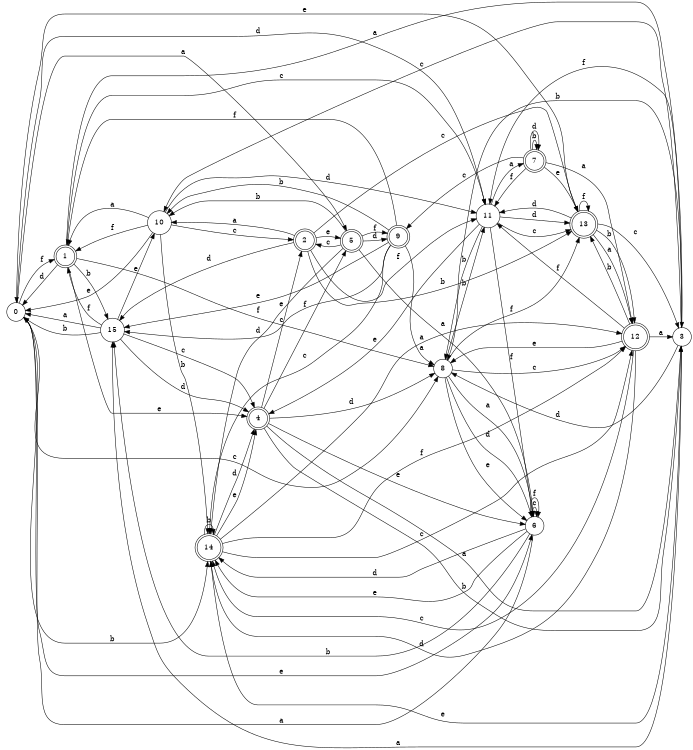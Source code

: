 digraph n13_2 {
__start0 [label="" shape="none"];

rankdir=LR;
size="8,5";

s0 [style="filled", color="black", fillcolor="white" shape="circle", label="0"];
s1 [style="rounded,filled", color="black", fillcolor="white" shape="doublecircle", label="1"];
s2 [style="rounded,filled", color="black", fillcolor="white" shape="doublecircle", label="2"];
s3 [style="filled", color="black", fillcolor="white" shape="circle", label="3"];
s4 [style="rounded,filled", color="black", fillcolor="white" shape="doublecircle", label="4"];
s5 [style="rounded,filled", color="black", fillcolor="white" shape="doublecircle", label="5"];
s6 [style="filled", color="black", fillcolor="white" shape="circle", label="6"];
s7 [style="rounded,filled", color="black", fillcolor="white" shape="doublecircle", label="7"];
s8 [style="filled", color="black", fillcolor="white" shape="circle", label="8"];
s9 [style="rounded,filled", color="black", fillcolor="white" shape="doublecircle", label="9"];
s10 [style="filled", color="black", fillcolor="white" shape="circle", label="10"];
s11 [style="filled", color="black", fillcolor="white" shape="circle", label="11"];
s12 [style="rounded,filled", color="black", fillcolor="white" shape="doublecircle", label="12"];
s13 [style="rounded,filled", color="black", fillcolor="white" shape="doublecircle", label="13"];
s14 [style="rounded,filled", color="black", fillcolor="white" shape="doublecircle", label="14"];
s15 [style="filled", color="black", fillcolor="white" shape="circle", label="15"];
s0 -> s5 [label="a"];
s0 -> s14 [label="b"];
s0 -> s8 [label="c"];
s0 -> s11 [label="d"];
s0 -> s6 [label="e"];
s0 -> s1 [label="f"];
s1 -> s3 [label="a"];
s1 -> s15 [label="b"];
s1 -> s11 [label="c"];
s1 -> s0 [label="d"];
s1 -> s4 [label="e"];
s1 -> s8 [label="f"];
s2 -> s10 [label="a"];
s2 -> s13 [label="b"];
s2 -> s13 [label="c"];
s2 -> s15 [label="d"];
s2 -> s5 [label="e"];
s2 -> s11 [label="f"];
s3 -> s15 [label="a"];
s3 -> s8 [label="b"];
s3 -> s10 [label="c"];
s3 -> s8 [label="d"];
s3 -> s14 [label="e"];
s3 -> s11 [label="f"];
s4 -> s3 [label="a"];
s4 -> s3 [label="b"];
s4 -> s2 [label="c"];
s4 -> s8 [label="d"];
s4 -> s6 [label="e"];
s4 -> s5 [label="f"];
s5 -> s6 [label="a"];
s5 -> s10 [label="b"];
s5 -> s2 [label="c"];
s5 -> s9 [label="d"];
s5 -> s14 [label="e"];
s5 -> s9 [label="f"];
s6 -> s0 [label="a"];
s6 -> s15 [label="b"];
s6 -> s6 [label="c"];
s6 -> s14 [label="d"];
s6 -> s14 [label="e"];
s6 -> s6 [label="f"];
s7 -> s12 [label="a"];
s7 -> s7 [label="b"];
s7 -> s9 [label="c"];
s7 -> s7 [label="d"];
s7 -> s13 [label="e"];
s7 -> s11 [label="f"];
s8 -> s6 [label="a"];
s8 -> s11 [label="b"];
s8 -> s12 [label="c"];
s8 -> s6 [label="d"];
s8 -> s6 [label="e"];
s8 -> s13 [label="f"];
s9 -> s8 [label="a"];
s9 -> s10 [label="b"];
s9 -> s14 [label="c"];
s9 -> s15 [label="d"];
s9 -> s15 [label="e"];
s9 -> s1 [label="f"];
s10 -> s1 [label="a"];
s10 -> s14 [label="b"];
s10 -> s2 [label="c"];
s10 -> s11 [label="d"];
s10 -> s0 [label="e"];
s10 -> s1 [label="f"];
s11 -> s7 [label="a"];
s11 -> s8 [label="b"];
s11 -> s13 [label="c"];
s11 -> s13 [label="d"];
s11 -> s4 [label="e"];
s11 -> s6 [label="f"];
s12 -> s3 [label="a"];
s12 -> s13 [label="b"];
s12 -> s14 [label="c"];
s12 -> s14 [label="d"];
s12 -> s8 [label="e"];
s12 -> s11 [label="f"];
s13 -> s12 [label="a"];
s13 -> s12 [label="b"];
s13 -> s3 [label="c"];
s13 -> s11 [label="d"];
s13 -> s0 [label="e"];
s13 -> s13 [label="f"];
s14 -> s12 [label="a"];
s14 -> s14 [label="b"];
s14 -> s12 [label="c"];
s14 -> s4 [label="d"];
s14 -> s4 [label="e"];
s14 -> s12 [label="f"];
s15 -> s0 [label="a"];
s15 -> s0 [label="b"];
s15 -> s4 [label="c"];
s15 -> s4 [label="d"];
s15 -> s10 [label="e"];
s15 -> s1 [label="f"];

}